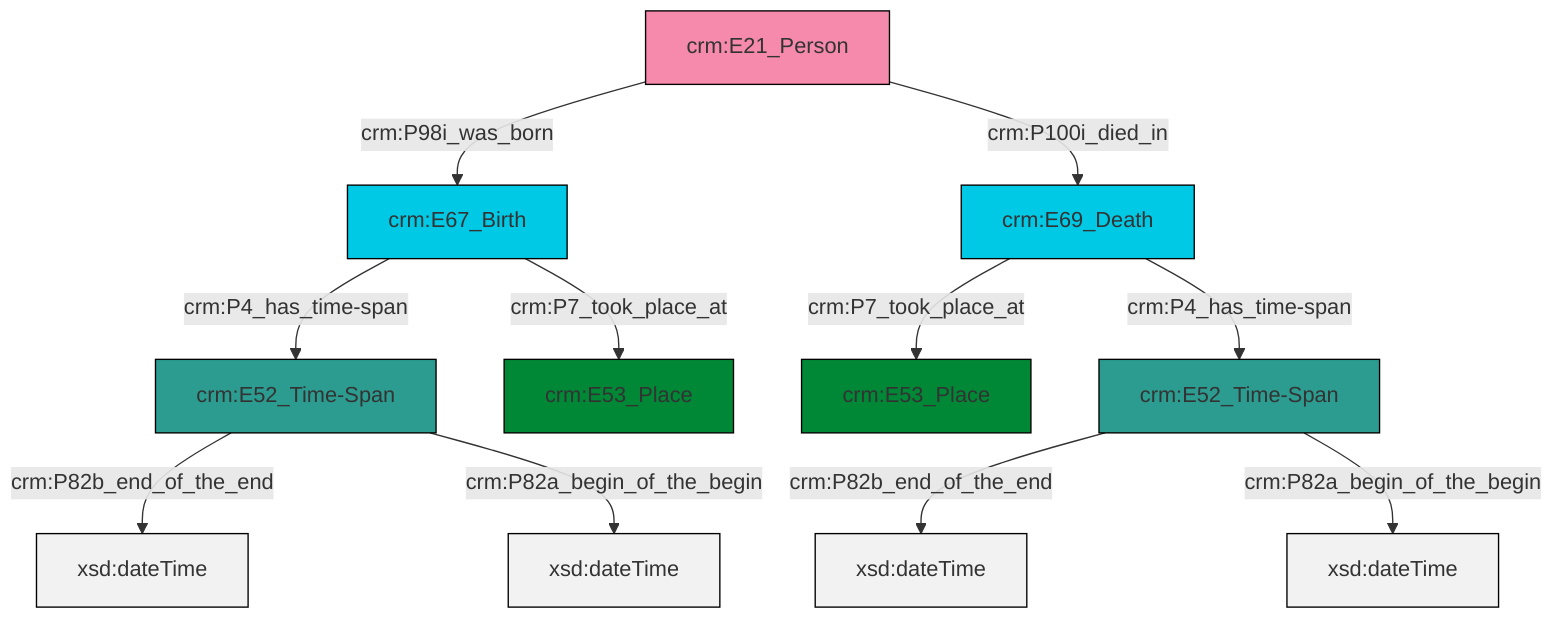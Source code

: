 graph TD
classDef Literal fill:#f2f2f2,stroke:#000000;
classDef CRM_Entity fill:#FFFFFF,stroke:#000000;
classDef Temporal_Entity fill:#00C9E6, stroke:#000000;
classDef Type fill:#E18312, stroke:#000000;
classDef Time-Span fill:#2C9C91, stroke:#000000;
classDef Appellation fill:#FFEB7F, stroke:#000000;
classDef Place fill:#008836, stroke:#000000;
classDef Persistent_Item fill:#B266B2, stroke:#000000;
classDef Conceptual_Object fill:#FFD700, stroke:#000000;
classDef Physical_Thing fill:#D2B48C, stroke:#000000;
classDef Actor fill:#f58aad, stroke:#000000;
classDef PC_Classes fill:#4ce600, stroke:#000000;
classDef Multi fill:#cccccc,stroke:#000000;

0["crm:E21_Person"]:::Actor -->|crm:P98i_was_born| 2["crm:E67_Birth"]:::Temporal_Entity
3["crm:E52_Time-Span"]:::Time-Span -->|crm:P82b_end_of_the_end| 4[xsd:dateTime]:::Literal
5["crm:E52_Time-Span"]:::Time-Span -->|crm:P82b_end_of_the_end| 6[xsd:dateTime]:::Literal
2["crm:E67_Birth"]:::Temporal_Entity -->|crm:P4_has_time-span| 3["crm:E52_Time-Span"]:::Time-Span
3["crm:E52_Time-Span"]:::Time-Span -->|crm:P82a_begin_of_the_begin| 9[xsd:dateTime]:::Literal
2["crm:E67_Birth"]:::Temporal_Entity -->|crm:P7_took_place_at| 10["crm:E53_Place"]:::Place
5["crm:E52_Time-Span"]:::Time-Span -->|crm:P82a_begin_of_the_begin| 11[xsd:dateTime]:::Literal
7["crm:E69_Death"]:::Temporal_Entity -->|crm:P7_took_place_at| 13["crm:E53_Place"]:::Place
0["crm:E21_Person"]:::Actor -->|crm:P100i_died_in| 7["crm:E69_Death"]:::Temporal_Entity
7["crm:E69_Death"]:::Temporal_Entity -->|crm:P4_has_time-span| 5["crm:E52_Time-Span"]:::Time-Span